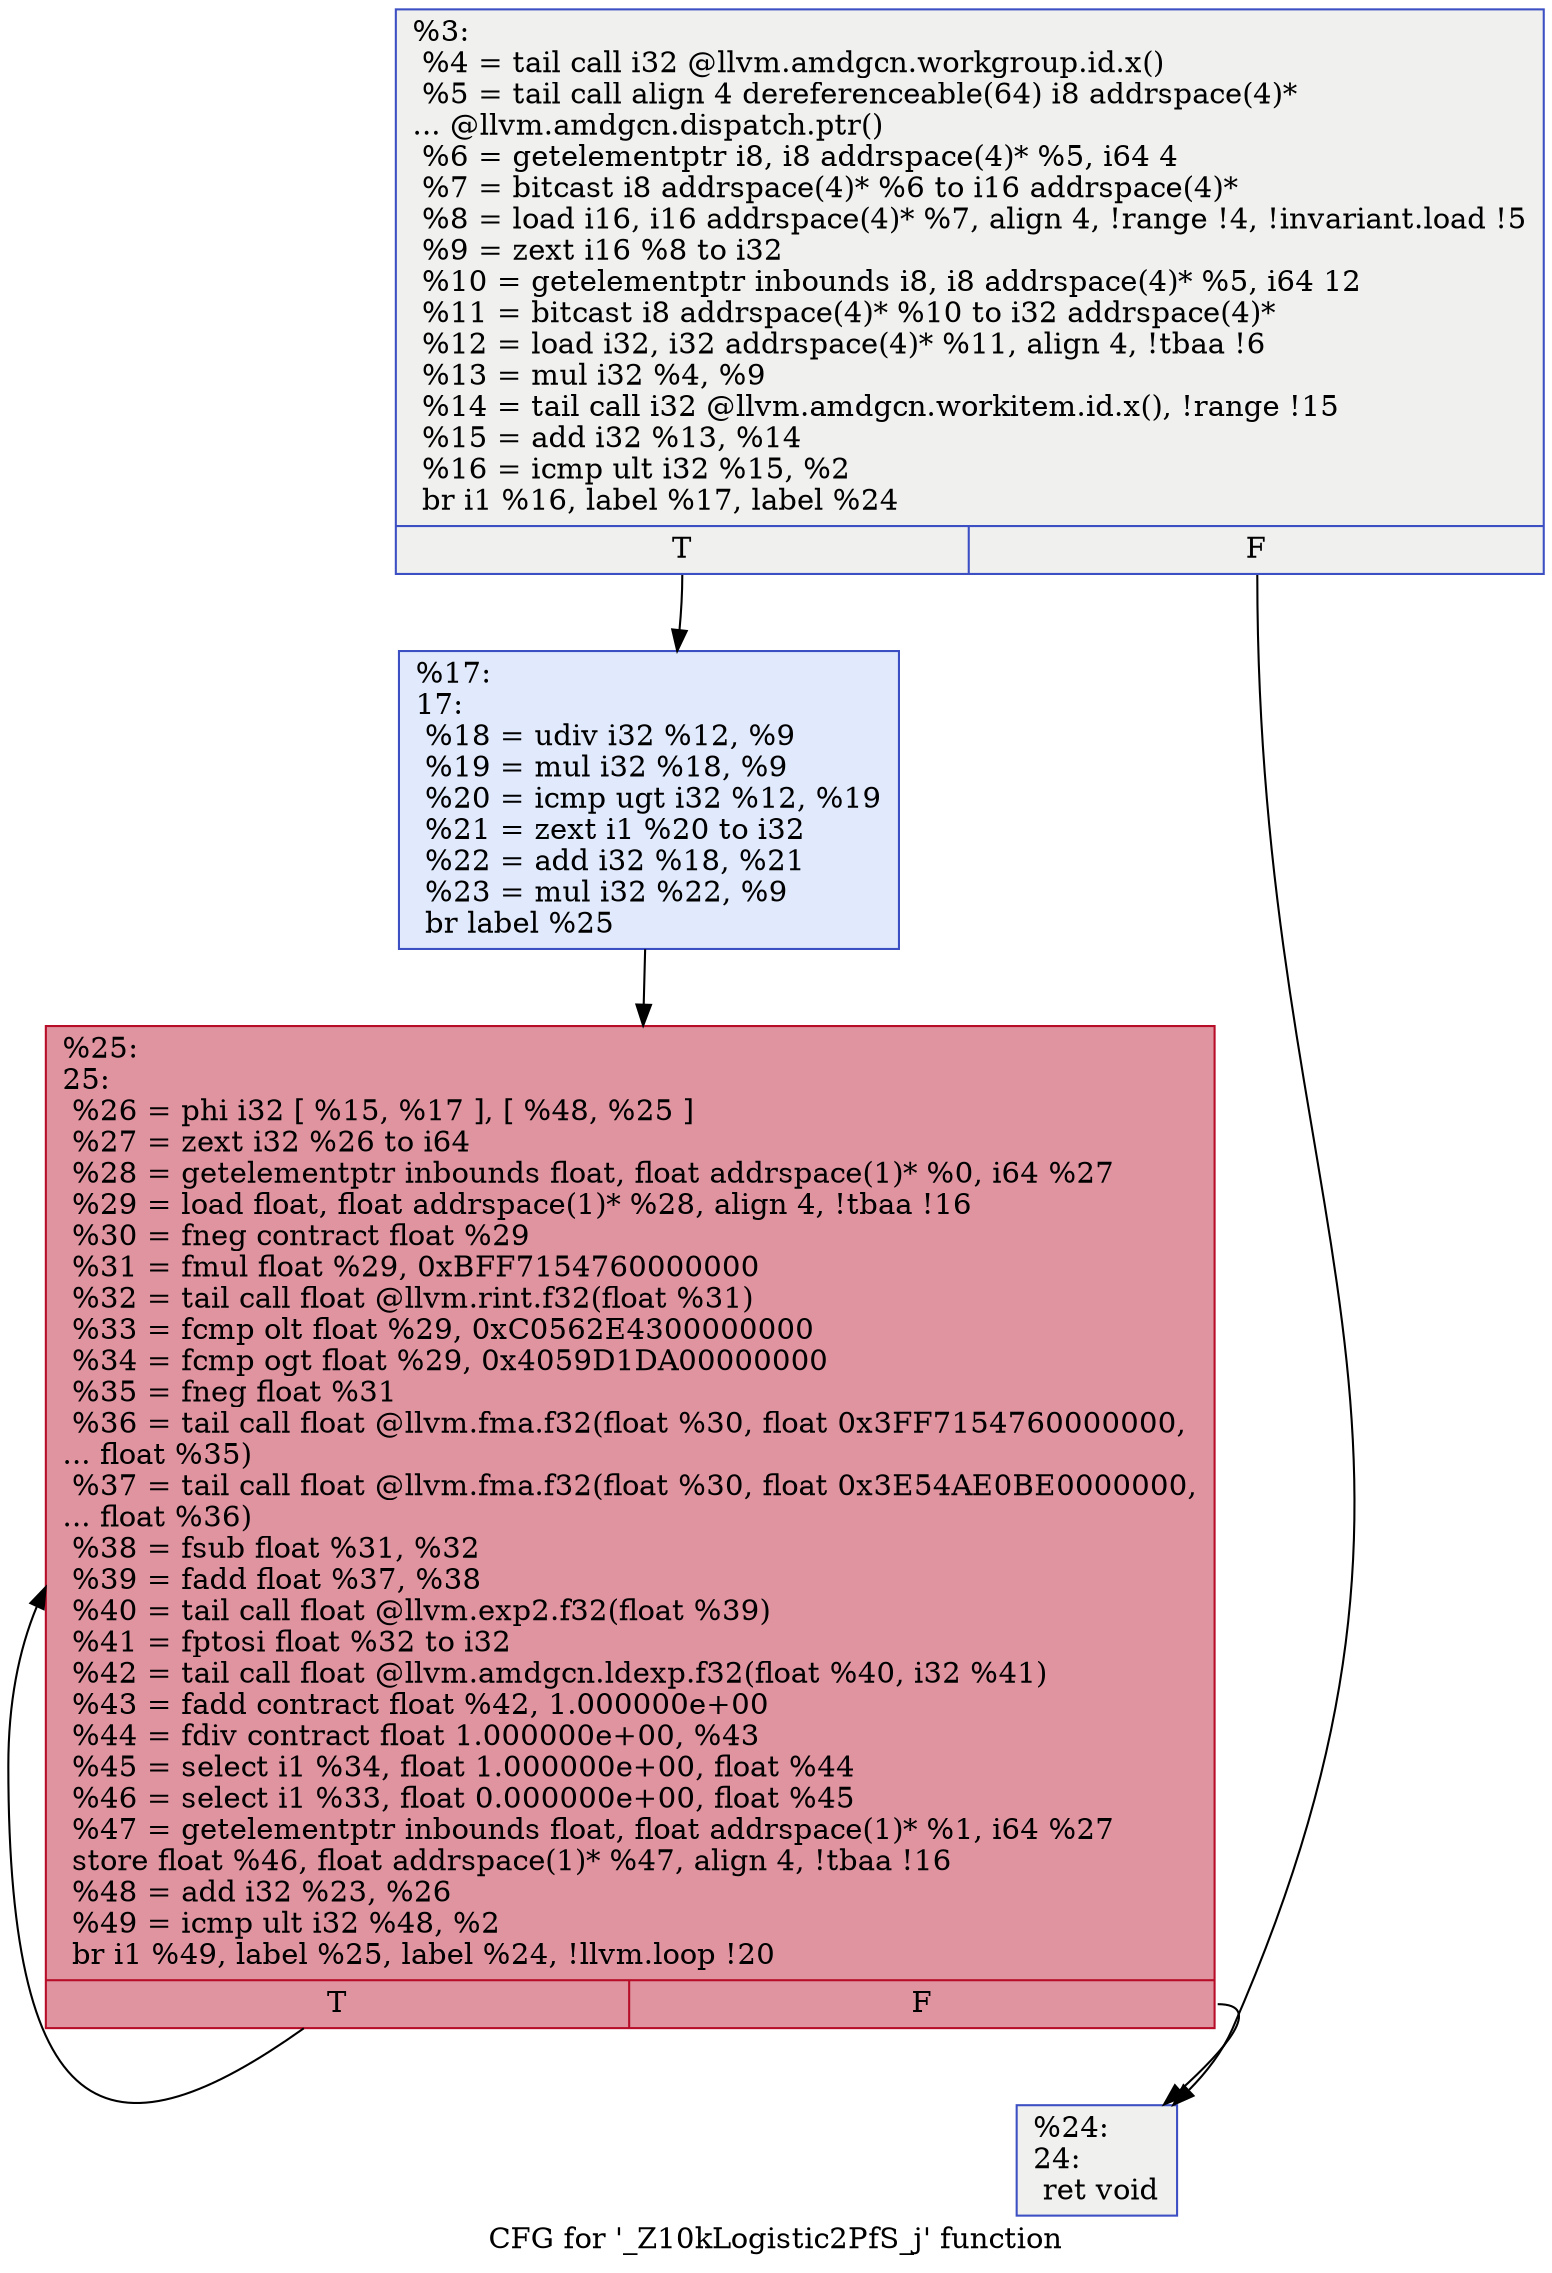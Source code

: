 digraph "CFG for '_Z10kLogistic2PfS_j' function" {
	label="CFG for '_Z10kLogistic2PfS_j' function";

	Node0x47e09d0 [shape=record,color="#3d50c3ff", style=filled, fillcolor="#dedcdb70",label="{%3:\l  %4 = tail call i32 @llvm.amdgcn.workgroup.id.x()\l  %5 = tail call align 4 dereferenceable(64) i8 addrspace(4)*\l... @llvm.amdgcn.dispatch.ptr()\l  %6 = getelementptr i8, i8 addrspace(4)* %5, i64 4\l  %7 = bitcast i8 addrspace(4)* %6 to i16 addrspace(4)*\l  %8 = load i16, i16 addrspace(4)* %7, align 4, !range !4, !invariant.load !5\l  %9 = zext i16 %8 to i32\l  %10 = getelementptr inbounds i8, i8 addrspace(4)* %5, i64 12\l  %11 = bitcast i8 addrspace(4)* %10 to i32 addrspace(4)*\l  %12 = load i32, i32 addrspace(4)* %11, align 4, !tbaa !6\l  %13 = mul i32 %4, %9\l  %14 = tail call i32 @llvm.amdgcn.workitem.id.x(), !range !15\l  %15 = add i32 %13, %14\l  %16 = icmp ult i32 %15, %2\l  br i1 %16, label %17, label %24\l|{<s0>T|<s1>F}}"];
	Node0x47e09d0:s0 -> Node0x47e2320;
	Node0x47e09d0:s1 -> Node0x47e2cd0;
	Node0x47e2320 [shape=record,color="#3d50c3ff", style=filled, fillcolor="#b9d0f970",label="{%17:\l17:                                               \l  %18 = udiv i32 %12, %9\l  %19 = mul i32 %18, %9\l  %20 = icmp ugt i32 %12, %19\l  %21 = zext i1 %20 to i32\l  %22 = add i32 %18, %21\l  %23 = mul i32 %22, %9\l  br label %25\l}"];
	Node0x47e2320 -> Node0x47e3150;
	Node0x47e2cd0 [shape=record,color="#3d50c3ff", style=filled, fillcolor="#dedcdb70",label="{%24:\l24:                                               \l  ret void\l}"];
	Node0x47e3150 [shape=record,color="#b70d28ff", style=filled, fillcolor="#b70d2870",label="{%25:\l25:                                               \l  %26 = phi i32 [ %15, %17 ], [ %48, %25 ]\l  %27 = zext i32 %26 to i64\l  %28 = getelementptr inbounds float, float addrspace(1)* %0, i64 %27\l  %29 = load float, float addrspace(1)* %28, align 4, !tbaa !16\l  %30 = fneg contract float %29\l  %31 = fmul float %29, 0xBFF7154760000000\l  %32 = tail call float @llvm.rint.f32(float %31)\l  %33 = fcmp olt float %29, 0xC0562E4300000000\l  %34 = fcmp ogt float %29, 0x4059D1DA00000000\l  %35 = fneg float %31\l  %36 = tail call float @llvm.fma.f32(float %30, float 0x3FF7154760000000,\l... float %35)\l  %37 = tail call float @llvm.fma.f32(float %30, float 0x3E54AE0BE0000000,\l... float %36)\l  %38 = fsub float %31, %32\l  %39 = fadd float %37, %38\l  %40 = tail call float @llvm.exp2.f32(float %39)\l  %41 = fptosi float %32 to i32\l  %42 = tail call float @llvm.amdgcn.ldexp.f32(float %40, i32 %41)\l  %43 = fadd contract float %42, 1.000000e+00\l  %44 = fdiv contract float 1.000000e+00, %43\l  %45 = select i1 %34, float 1.000000e+00, float %44\l  %46 = select i1 %33, float 0.000000e+00, float %45\l  %47 = getelementptr inbounds float, float addrspace(1)* %1, i64 %27\l  store float %46, float addrspace(1)* %47, align 4, !tbaa !16\l  %48 = add i32 %23, %26\l  %49 = icmp ult i32 %48, %2\l  br i1 %49, label %25, label %24, !llvm.loop !20\l|{<s0>T|<s1>F}}"];
	Node0x47e3150:s0 -> Node0x47e3150;
	Node0x47e3150:s1 -> Node0x47e2cd0;
}
